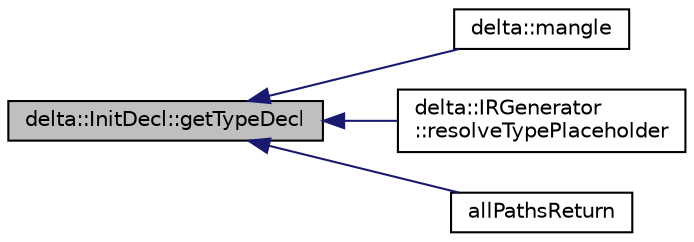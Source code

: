 digraph "delta::InitDecl::getTypeDecl"
{
  edge [fontname="Helvetica",fontsize="10",labelfontname="Helvetica",labelfontsize="10"];
  node [fontname="Helvetica",fontsize="10",shape=record];
  rankdir="LR";
  Node2 [label="delta::InitDecl::getTypeDecl",height=0.2,width=0.4,color="black", fillcolor="grey75", style="filled", fontcolor="black"];
  Node2 -> Node3 [dir="back",color="midnightblue",fontsize="10",style="solid",fontname="Helvetica"];
  Node3 [label="delta::mangle",height=0.2,width=0.4,color="black", fillcolor="white", style="filled",URL="$namespacedelta.html#a966506a87464decd5d6cfa045c356569"];
  Node2 -> Node4 [dir="back",color="midnightblue",fontsize="10",style="solid",fontname="Helvetica"];
  Node4 [label="delta::IRGenerator\l::resolveTypePlaceholder",height=0.2,width=0.4,color="black", fillcolor="white", style="filled",URL="$classdelta_1_1_i_r_generator.html#a3dcb9317d090022c47d62a2df03c46f7"];
  Node2 -> Node5 [dir="back",color="midnightblue",fontsize="10",style="solid",fontname="Helvetica"];
  Node5 [label="allPathsReturn",height=0.2,width=0.4,color="black", fillcolor="white", style="filled",URL="$typecheck_8cpp.html#acd61f00ed38f65b865c4033b48457760"];
}
